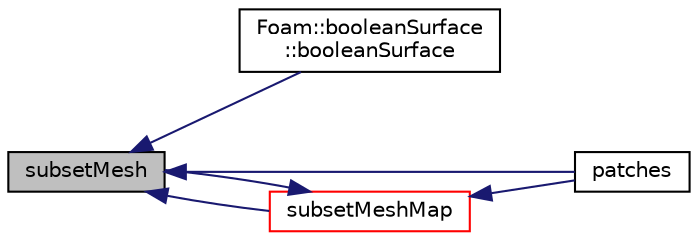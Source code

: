 digraph "subsetMesh"
{
  bgcolor="transparent";
  edge [fontname="Helvetica",fontsize="10",labelfontname="Helvetica",labelfontsize="10"];
  node [fontname="Helvetica",fontsize="10",shape=record];
  rankdir="LR";
  Node1 [label="subsetMesh",height=0.2,width=0.4,color="black", fillcolor="grey75", style="filled", fontcolor="black"];
  Node1 -> Node2 [dir="back",color="midnightblue",fontsize="10",style="solid",fontname="Helvetica"];
  Node2 [label="Foam::booleanSurface\l::booleanSurface",height=0.2,width=0.4,color="black",URL="$a00147.html#a88e679563079efe444d5005b5d5e0716",tooltip="Construct from surfaces and face labels to keep. "];
  Node1 -> Node3 [dir="back",color="midnightblue",fontsize="10",style="solid",fontname="Helvetica"];
  Node3 [label="patches",height=0.2,width=0.4,color="black",URL="$a02757.html#adf6d6f4f6576d5bd544f3ba396fa3946"];
  Node1 -> Node4 [dir="back",color="midnightblue",fontsize="10",style="solid",fontname="Helvetica"];
  Node4 [label="subsetMeshMap",height=0.2,width=0.4,color="red",URL="$a02757.html#a6a0af25f0010bd33402b27c6c45cdbb3",tooltip="&#39;Create&#39; sub mesh, including only faces for which "];
  Node4 -> Node3 [dir="back",color="midnightblue",fontsize="10",style="solid",fontname="Helvetica"];
  Node4 -> Node1 [dir="back",color="midnightblue",fontsize="10",style="solid",fontname="Helvetica"];
}
